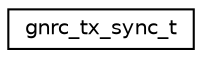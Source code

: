 digraph "Graphical Class Hierarchy"
{
 // LATEX_PDF_SIZE
  edge [fontname="Helvetica",fontsize="10",labelfontname="Helvetica",labelfontsize="10"];
  node [fontname="Helvetica",fontsize="10",shape=record];
  rankdir="LR";
  Node0 [label="gnrc_tx_sync_t",height=0.2,width=0.4,color="black", fillcolor="white", style="filled",URL="$structgnrc__tx__sync__t.html",tooltip="TX synchronization data."];
}
